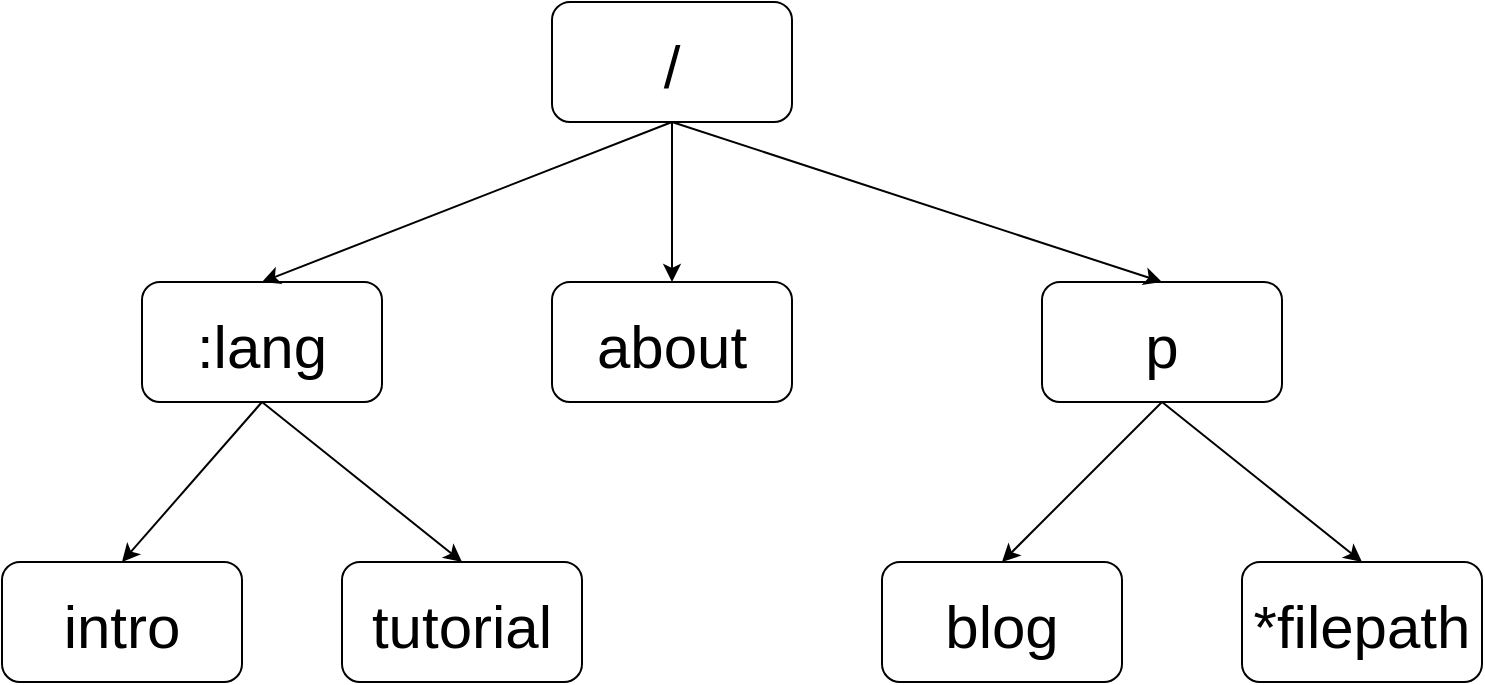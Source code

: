 <mxfile version="18.1.3" type="github">
  <diagram id="3AFZbdL5D40gXu6ZhzM8" name="Page-1">
    <mxGraphModel dx="878" dy="991" grid="1" gridSize="10" guides="1" tooltips="1" connect="1" arrows="1" fold="1" page="1" pageScale="1" pageWidth="827" pageHeight="1169" math="0" shadow="0">
      <root>
        <mxCell id="0" />
        <mxCell id="1" parent="0" />
        <mxCell id="anqT4Qm5cuI5dzaFZgLQ-11" style="edgeStyle=orthogonalEdgeStyle;rounded=0;orthogonalLoop=1;jettySize=auto;html=1;exitX=0.5;exitY=1;exitDx=0;exitDy=0;entryX=0.5;entryY=0;entryDx=0;entryDy=0;fontSize=30;" edge="1" parent="1" source="anqT4Qm5cuI5dzaFZgLQ-6" target="anqT4Qm5cuI5dzaFZgLQ-7">
          <mxGeometry relative="1" as="geometry" />
        </mxCell>
        <mxCell id="anqT4Qm5cuI5dzaFZgLQ-6" value="&lt;font style=&quot;font-size: 30px;&quot;&gt;/&lt;/font&gt;" style="rounded=1;whiteSpace=wrap;html=1;fontSize=36;" vertex="1" parent="1">
          <mxGeometry x="305" y="80" width="120" height="60" as="geometry" />
        </mxCell>
        <mxCell id="anqT4Qm5cuI5dzaFZgLQ-7" value="&lt;font style=&quot;font-size: 30px;&quot;&gt;about&lt;/font&gt;" style="rounded=1;whiteSpace=wrap;html=1;fontSize=36;" vertex="1" parent="1">
          <mxGeometry x="305" y="220" width="120" height="60" as="geometry" />
        </mxCell>
        <mxCell id="anqT4Qm5cuI5dzaFZgLQ-8" value="&lt;font style=&quot;font-size: 30px;&quot;&gt;:lang&lt;/font&gt;" style="rounded=1;whiteSpace=wrap;html=1;fontSize=36;" vertex="1" parent="1">
          <mxGeometry x="100" y="220" width="120" height="60" as="geometry" />
        </mxCell>
        <mxCell id="anqT4Qm5cuI5dzaFZgLQ-9" value="&lt;font style=&quot;font-size: 30px;&quot;&gt;p&lt;/font&gt;" style="rounded=1;whiteSpace=wrap;html=1;fontSize=36;" vertex="1" parent="1">
          <mxGeometry x="550" y="220" width="120" height="60" as="geometry" />
        </mxCell>
        <mxCell id="anqT4Qm5cuI5dzaFZgLQ-10" value="" style="endArrow=classic;html=1;rounded=0;fontSize=36;exitX=0.5;exitY=1;exitDx=0;exitDy=0;entryX=0.5;entryY=0;entryDx=0;entryDy=0;" edge="1" parent="1" source="anqT4Qm5cuI5dzaFZgLQ-6" target="anqT4Qm5cuI5dzaFZgLQ-8">
          <mxGeometry width="50" height="50" relative="1" as="geometry">
            <mxPoint x="430" y="430" as="sourcePoint" />
            <mxPoint x="480" y="380" as="targetPoint" />
          </mxGeometry>
        </mxCell>
        <mxCell id="anqT4Qm5cuI5dzaFZgLQ-13" value="" style="endArrow=classic;html=1;rounded=0;fontSize=30;exitX=0.5;exitY=1;exitDx=0;exitDy=0;entryX=0.5;entryY=0;entryDx=0;entryDy=0;" edge="1" parent="1" source="anqT4Qm5cuI5dzaFZgLQ-6" target="anqT4Qm5cuI5dzaFZgLQ-9">
          <mxGeometry width="50" height="50" relative="1" as="geometry">
            <mxPoint x="430" y="430" as="sourcePoint" />
            <mxPoint x="480" y="380" as="targetPoint" />
          </mxGeometry>
        </mxCell>
        <mxCell id="anqT4Qm5cuI5dzaFZgLQ-15" value="&lt;font style=&quot;font-size: 30px;&quot;&gt;blog&lt;/font&gt;" style="rounded=1;whiteSpace=wrap;html=1;fontSize=36;" vertex="1" parent="1">
          <mxGeometry x="470" y="360" width="120" height="60" as="geometry" />
        </mxCell>
        <mxCell id="anqT4Qm5cuI5dzaFZgLQ-16" value="&lt;span style=&quot;font-size: 30px;&quot;&gt;*filepath&lt;/span&gt;" style="rounded=1;whiteSpace=wrap;html=1;fontSize=36;" vertex="1" parent="1">
          <mxGeometry x="650" y="360" width="120" height="60" as="geometry" />
        </mxCell>
        <mxCell id="anqT4Qm5cuI5dzaFZgLQ-18" value="" style="endArrow=classic;html=1;rounded=0;fontSize=30;entryX=0.5;entryY=0;entryDx=0;entryDy=0;" edge="1" parent="1" target="anqT4Qm5cuI5dzaFZgLQ-15">
          <mxGeometry width="50" height="50" relative="1" as="geometry">
            <mxPoint x="610" y="280" as="sourcePoint" />
            <mxPoint x="630" y="280" as="targetPoint" />
          </mxGeometry>
        </mxCell>
        <mxCell id="anqT4Qm5cuI5dzaFZgLQ-19" value="" style="endArrow=classic;html=1;rounded=0;fontSize=30;entryX=0.5;entryY=0;entryDx=0;entryDy=0;exitX=0.5;exitY=1;exitDx=0;exitDy=0;" edge="1" parent="1" source="anqT4Qm5cuI5dzaFZgLQ-9" target="anqT4Qm5cuI5dzaFZgLQ-16">
          <mxGeometry width="50" height="50" relative="1" as="geometry">
            <mxPoint x="630" y="350" as="sourcePoint" />
            <mxPoint x="680" y="300" as="targetPoint" />
          </mxGeometry>
        </mxCell>
        <mxCell id="anqT4Qm5cuI5dzaFZgLQ-21" value="&lt;span style=&quot;font-size: 30px;&quot;&gt;intro&lt;/span&gt;" style="rounded=1;whiteSpace=wrap;html=1;fontSize=36;" vertex="1" parent="1">
          <mxGeometry x="30" y="360" width="120" height="60" as="geometry" />
        </mxCell>
        <mxCell id="anqT4Qm5cuI5dzaFZgLQ-22" value="&lt;span style=&quot;font-size: 30px;&quot;&gt;tutorial&lt;/span&gt;" style="rounded=1;whiteSpace=wrap;html=1;fontSize=36;" vertex="1" parent="1">
          <mxGeometry x="200" y="360" width="120" height="60" as="geometry" />
        </mxCell>
        <mxCell id="anqT4Qm5cuI5dzaFZgLQ-23" value="" style="endArrow=classic;html=1;rounded=0;fontSize=30;exitX=0.5;exitY=1;exitDx=0;exitDy=0;entryX=0.5;entryY=0;entryDx=0;entryDy=0;" edge="1" parent="1" source="anqT4Qm5cuI5dzaFZgLQ-8" target="anqT4Qm5cuI5dzaFZgLQ-21">
          <mxGeometry width="50" height="50" relative="1" as="geometry">
            <mxPoint x="350" y="430" as="sourcePoint" />
            <mxPoint x="400" y="380" as="targetPoint" />
          </mxGeometry>
        </mxCell>
        <mxCell id="anqT4Qm5cuI5dzaFZgLQ-24" value="" style="endArrow=classic;html=1;rounded=0;fontSize=30;exitX=0.5;exitY=1;exitDx=0;exitDy=0;entryX=0.5;entryY=0;entryDx=0;entryDy=0;" edge="1" parent="1" source="anqT4Qm5cuI5dzaFZgLQ-8" target="anqT4Qm5cuI5dzaFZgLQ-22">
          <mxGeometry width="50" height="50" relative="1" as="geometry">
            <mxPoint x="350" y="430" as="sourcePoint" />
            <mxPoint x="400" y="380" as="targetPoint" />
          </mxGeometry>
        </mxCell>
      </root>
    </mxGraphModel>
  </diagram>
</mxfile>
